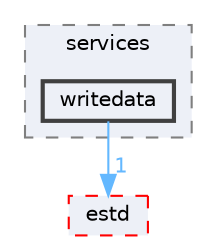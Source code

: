 digraph "writedata"
{
 // LATEX_PDF_SIZE
  bgcolor="transparent";
  edge [fontname=Helvetica,fontsize=10,labelfontname=Helvetica,labelfontsize=10];
  node [fontname=Helvetica,fontsize=10,shape=box,height=0.2,width=0.4];
  compound=true
  subgraph clusterdir_5a5a917675d43c603eaba456eb80bda9 {
    graph [ bgcolor="#edf0f7", pencolor="grey50", label="services", fontname=Helvetica,fontsize=10 style="filled,dashed", URL="dir_5a5a917675d43c603eaba456eb80bda9.html",tooltip=""]
  dir_00a60dbfdd311aee9f545c09719773f0 [label="writedata", fillcolor="#edf0f7", color="grey25", style="filled,bold", URL="dir_00a60dbfdd311aee9f545c09719773f0.html",tooltip=""];
  }
  dir_705ed472854f071e46e92f9933f4d565 [label="estd", fillcolor="#edf0f7", color="red", style="filled,dashed", URL="dir_705ed472854f071e46e92f9933f4d565.html",tooltip=""];
  dir_00a60dbfdd311aee9f545c09719773f0->dir_705ed472854f071e46e92f9933f4d565 [headlabel="1", labeldistance=1.5 headhref="dir_000234_000075.html" href="dir_000234_000075.html" color="steelblue1" fontcolor="steelblue1"];
}
